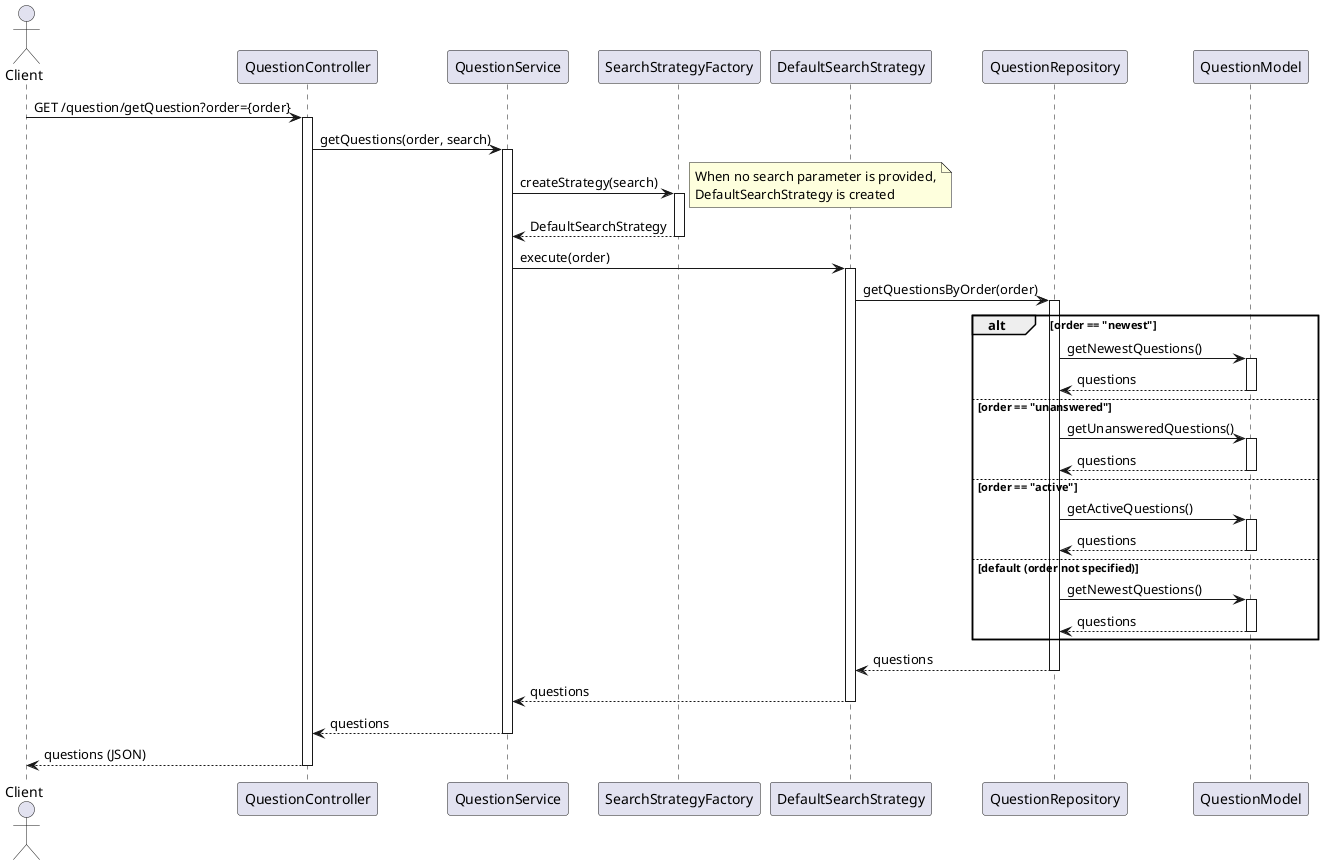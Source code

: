 @startuml GET all questions based on a given order

actor Client
participant QuestionController
participant QuestionService
participant SearchStrategyFactory
participant DefaultSearchStrategy
participant QuestionRepository
participant QuestionModel

Client -> QuestionController: GET /question/getQuestion?order={order}
activate QuestionController

QuestionController -> QuestionService: getQuestions(order, search)
activate QuestionService

QuestionService -> SearchStrategyFactory: createStrategy(search)
activate SearchStrategyFactory
note right: When no search parameter is provided,\nDefaultSearchStrategy is created

SearchStrategyFactory --> QuestionService: DefaultSearchStrategy
deactivate SearchStrategyFactory

QuestionService -> DefaultSearchStrategy: execute(order)
activate DefaultSearchStrategy

DefaultSearchStrategy -> QuestionRepository: getQuestionsByOrder(order)
activate QuestionRepository

alt order == "newest"
    QuestionRepository -> QuestionModel: getNewestQuestions()
    activate QuestionModel
    QuestionModel --> QuestionRepository: questions
    deactivate QuestionModel
else order == "unanswered"
    QuestionRepository -> QuestionModel: getUnansweredQuestions()
    activate QuestionModel
    QuestionModel --> QuestionRepository: questions
    deactivate QuestionModel
else order == "active"
    QuestionRepository -> QuestionModel: getActiveQuestions()
    activate QuestionModel
    QuestionModel --> QuestionRepository: questions
    deactivate QuestionModel
else default (order not specified)
    QuestionRepository -> QuestionModel: getNewestQuestions()
    activate QuestionModel
    QuestionModel --> QuestionRepository: questions
    deactivate QuestionModel
end

QuestionRepository --> DefaultSearchStrategy: questions
deactivate QuestionRepository

DefaultSearchStrategy --> QuestionService: questions
deactivate DefaultSearchStrategy

QuestionService --> QuestionController: questions
deactivate QuestionService

QuestionController --> Client: questions (JSON)
deactivate QuestionController

@enduml 